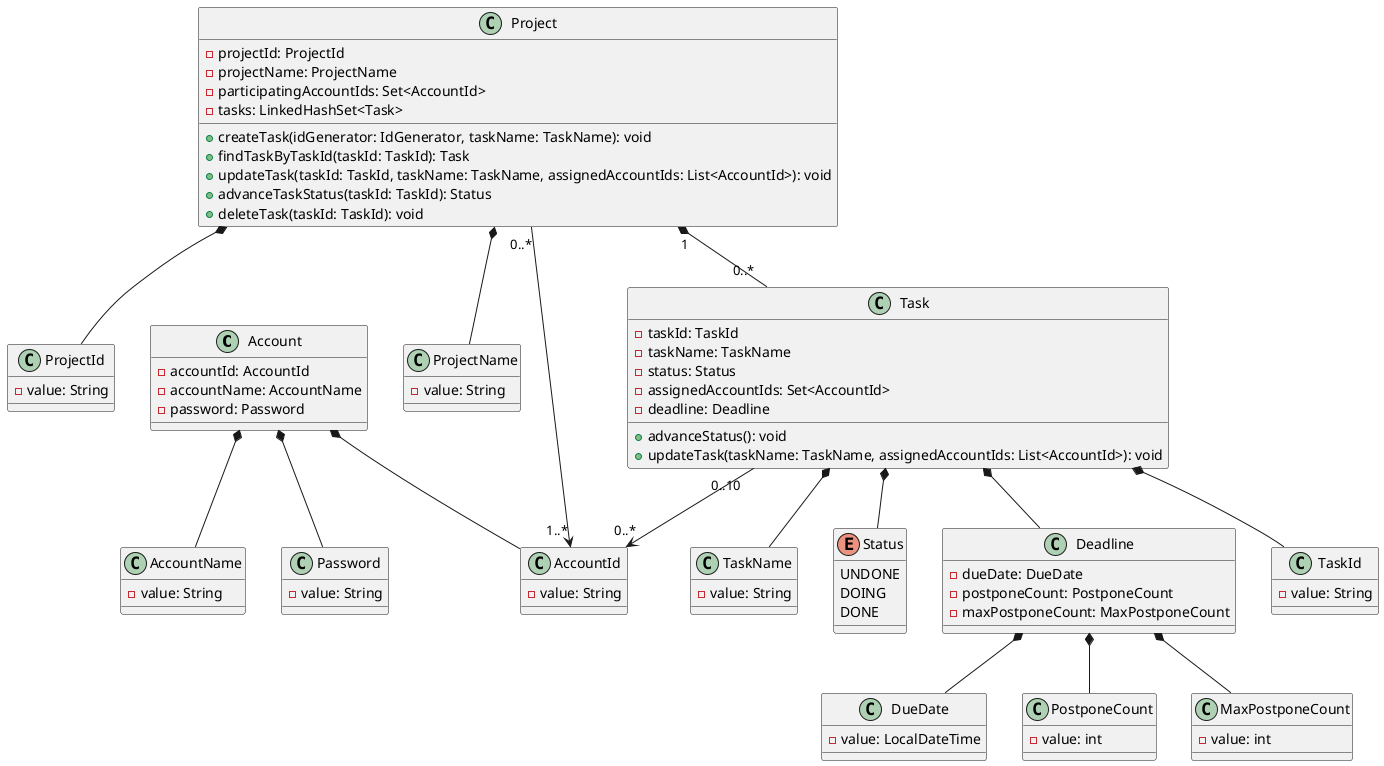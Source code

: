 @startuml
class Account {
  - accountId: AccountId
  - accountName: AccountName
  - password: Password
}

class AccountId {
  - value: String
}

class AccountName {
  - value: String
}

class Password {
  - value: String
}

Account *-- AccountId
Account *-- AccountName
Account *-- Password

class Project {
  - projectId: ProjectId
  - projectName: ProjectName
  - participatingAccountIds: Set<AccountId>
  - tasks: LinkedHashSet<Task>
  + createTask(idGenerator: IdGenerator, taskName: TaskName): void
  + findTaskByTaskId(taskId: TaskId): Task
  + updateTask(taskId: TaskId, taskName: TaskName, assignedAccountIds: List<AccountId>): void
  + advanceTaskStatus(taskId: TaskId): Status
  + deleteTask(taskId: TaskId): void
}

class ProjectId {
  - value: String
}

class ProjectName {
  - value: String
}

Project *-- ProjectId
Project *-- ProjectName
Project "0..*" --> "1..*" AccountId
Project "1" *-- "0..*" Task

class Task {
  - taskId: TaskId
  - taskName: TaskName
  - status: Status
  - assignedAccountIds: Set<AccountId>
  - deadline: Deadline
  + advanceStatus(): void
  + updateTask(taskName: TaskName, assignedAccountIds: List<AccountId>): void
}

class TaskId {
  - value: String
}

class TaskName {
  - value: String
}

enum Status {
  UNDONE
  DOING
  DONE
}

Task *-- TaskId
Task *-- TaskName
Task *-- Status
Task "0..10" --> "0..*" AccountId
Task *-- Deadline

class Deadline {
  - dueDate: DueDate
  - postponeCount: PostponeCount
  - maxPostponeCount: MaxPostponeCount
}

class DueDate {
  - value: LocalDateTime
}

class PostponeCount {
  - value: int
}

class MaxPostponeCount {
  - value: int
}

Deadline *-- DueDate
Deadline *-- PostponeCount
Deadline *-- MaxPostponeCount
@enduml
